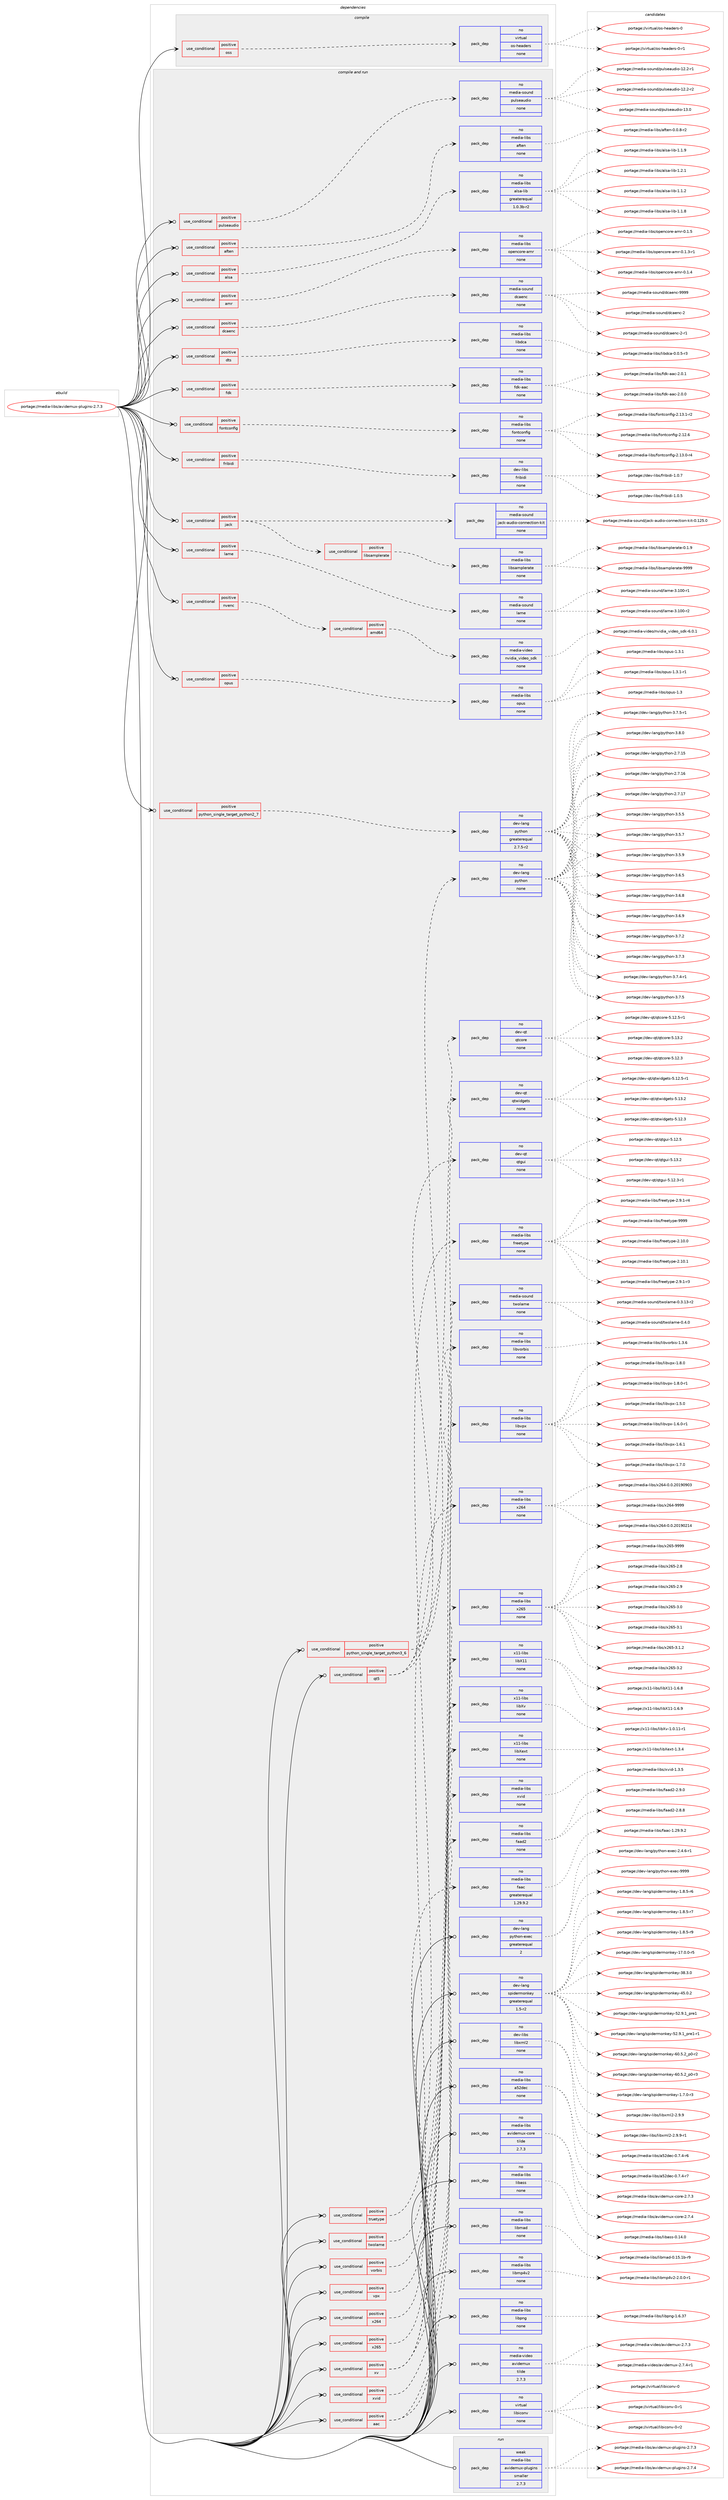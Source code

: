 digraph prolog {

# *************
# Graph options
# *************

newrank=true;
concentrate=true;
compound=true;
graph [rankdir=LR,fontname=Helvetica,fontsize=10,ranksep=1.5];#, ranksep=2.5, nodesep=0.2];
edge  [arrowhead=vee];
node  [fontname=Helvetica,fontsize=10];

# **********
# The ebuild
# **********

subgraph cluster_leftcol {
color=gray;
rank=same;
label=<<i>ebuild</i>>;
id [label="portage://media-libs/avidemux-plugins-2.7.3", color=red, width=4, href="../media-libs/avidemux-plugins-2.7.3.svg"];
}

# ****************
# The dependencies
# ****************

subgraph cluster_midcol {
color=gray;
label=<<i>dependencies</i>>;
subgraph cluster_compile {
fillcolor="#eeeeee";
style=filled;
label=<<i>compile</i>>;
subgraph cond79230 {
dependency317554 [label=<<TABLE BORDER="0" CELLBORDER="1" CELLSPACING="0" CELLPADDING="4"><TR><TD ROWSPAN="3" CELLPADDING="10">use_conditional</TD></TR><TR><TD>positive</TD></TR><TR><TD>oss</TD></TR></TABLE>>, shape=none, color=red];
subgraph pack233207 {
dependency317555 [label=<<TABLE BORDER="0" CELLBORDER="1" CELLSPACING="0" CELLPADDING="4" WIDTH="220"><TR><TD ROWSPAN="6" CELLPADDING="30">pack_dep</TD></TR><TR><TD WIDTH="110">no</TD></TR><TR><TD>virtual</TD></TR><TR><TD>os-headers</TD></TR><TR><TD>none</TD></TR><TR><TD></TD></TR></TABLE>>, shape=none, color=blue];
}
dependency317554:e -> dependency317555:w [weight=20,style="dashed",arrowhead="vee"];
}
id:e -> dependency317554:w [weight=20,style="solid",arrowhead="vee"];
}
subgraph cluster_compileandrun {
fillcolor="#eeeeee";
style=filled;
label=<<i>compile and run</i>>;
subgraph cond79231 {
dependency317556 [label=<<TABLE BORDER="0" CELLBORDER="1" CELLSPACING="0" CELLPADDING="4"><TR><TD ROWSPAN="3" CELLPADDING="10">use_conditional</TD></TR><TR><TD>positive</TD></TR><TR><TD>aac</TD></TR></TABLE>>, shape=none, color=red];
subgraph pack233208 {
dependency317557 [label=<<TABLE BORDER="0" CELLBORDER="1" CELLSPACING="0" CELLPADDING="4" WIDTH="220"><TR><TD ROWSPAN="6" CELLPADDING="30">pack_dep</TD></TR><TR><TD WIDTH="110">no</TD></TR><TR><TD>media-libs</TD></TR><TR><TD>faac</TD></TR><TR><TD>greaterequal</TD></TR><TR><TD>1.29.9.2</TD></TR></TABLE>>, shape=none, color=blue];
}
dependency317556:e -> dependency317557:w [weight=20,style="dashed",arrowhead="vee"];
subgraph pack233209 {
dependency317558 [label=<<TABLE BORDER="0" CELLBORDER="1" CELLSPACING="0" CELLPADDING="4" WIDTH="220"><TR><TD ROWSPAN="6" CELLPADDING="30">pack_dep</TD></TR><TR><TD WIDTH="110">no</TD></TR><TR><TD>media-libs</TD></TR><TR><TD>faad2</TD></TR><TR><TD>none</TD></TR><TR><TD></TD></TR></TABLE>>, shape=none, color=blue];
}
dependency317556:e -> dependency317558:w [weight=20,style="dashed",arrowhead="vee"];
}
id:e -> dependency317556:w [weight=20,style="solid",arrowhead="odotvee"];
subgraph cond79232 {
dependency317559 [label=<<TABLE BORDER="0" CELLBORDER="1" CELLSPACING="0" CELLPADDING="4"><TR><TD ROWSPAN="3" CELLPADDING="10">use_conditional</TD></TR><TR><TD>positive</TD></TR><TR><TD>aften</TD></TR></TABLE>>, shape=none, color=red];
subgraph pack233210 {
dependency317560 [label=<<TABLE BORDER="0" CELLBORDER="1" CELLSPACING="0" CELLPADDING="4" WIDTH="220"><TR><TD ROWSPAN="6" CELLPADDING="30">pack_dep</TD></TR><TR><TD WIDTH="110">no</TD></TR><TR><TD>media-libs</TD></TR><TR><TD>aften</TD></TR><TR><TD>none</TD></TR><TR><TD></TD></TR></TABLE>>, shape=none, color=blue];
}
dependency317559:e -> dependency317560:w [weight=20,style="dashed",arrowhead="vee"];
}
id:e -> dependency317559:w [weight=20,style="solid",arrowhead="odotvee"];
subgraph cond79233 {
dependency317561 [label=<<TABLE BORDER="0" CELLBORDER="1" CELLSPACING="0" CELLPADDING="4"><TR><TD ROWSPAN="3" CELLPADDING="10">use_conditional</TD></TR><TR><TD>positive</TD></TR><TR><TD>alsa</TD></TR></TABLE>>, shape=none, color=red];
subgraph pack233211 {
dependency317562 [label=<<TABLE BORDER="0" CELLBORDER="1" CELLSPACING="0" CELLPADDING="4" WIDTH="220"><TR><TD ROWSPAN="6" CELLPADDING="30">pack_dep</TD></TR><TR><TD WIDTH="110">no</TD></TR><TR><TD>media-libs</TD></TR><TR><TD>alsa-lib</TD></TR><TR><TD>greaterequal</TD></TR><TR><TD>1.0.3b-r2</TD></TR></TABLE>>, shape=none, color=blue];
}
dependency317561:e -> dependency317562:w [weight=20,style="dashed",arrowhead="vee"];
}
id:e -> dependency317561:w [weight=20,style="solid",arrowhead="odotvee"];
subgraph cond79234 {
dependency317563 [label=<<TABLE BORDER="0" CELLBORDER="1" CELLSPACING="0" CELLPADDING="4"><TR><TD ROWSPAN="3" CELLPADDING="10">use_conditional</TD></TR><TR><TD>positive</TD></TR><TR><TD>amr</TD></TR></TABLE>>, shape=none, color=red];
subgraph pack233212 {
dependency317564 [label=<<TABLE BORDER="0" CELLBORDER="1" CELLSPACING="0" CELLPADDING="4" WIDTH="220"><TR><TD ROWSPAN="6" CELLPADDING="30">pack_dep</TD></TR><TR><TD WIDTH="110">no</TD></TR><TR><TD>media-libs</TD></TR><TR><TD>opencore-amr</TD></TR><TR><TD>none</TD></TR><TR><TD></TD></TR></TABLE>>, shape=none, color=blue];
}
dependency317563:e -> dependency317564:w [weight=20,style="dashed",arrowhead="vee"];
}
id:e -> dependency317563:w [weight=20,style="solid",arrowhead="odotvee"];
subgraph cond79235 {
dependency317565 [label=<<TABLE BORDER="0" CELLBORDER="1" CELLSPACING="0" CELLPADDING="4"><TR><TD ROWSPAN="3" CELLPADDING="10">use_conditional</TD></TR><TR><TD>positive</TD></TR><TR><TD>dcaenc</TD></TR></TABLE>>, shape=none, color=red];
subgraph pack233213 {
dependency317566 [label=<<TABLE BORDER="0" CELLBORDER="1" CELLSPACING="0" CELLPADDING="4" WIDTH="220"><TR><TD ROWSPAN="6" CELLPADDING="30">pack_dep</TD></TR><TR><TD WIDTH="110">no</TD></TR><TR><TD>media-sound</TD></TR><TR><TD>dcaenc</TD></TR><TR><TD>none</TD></TR><TR><TD></TD></TR></TABLE>>, shape=none, color=blue];
}
dependency317565:e -> dependency317566:w [weight=20,style="dashed",arrowhead="vee"];
}
id:e -> dependency317565:w [weight=20,style="solid",arrowhead="odotvee"];
subgraph cond79236 {
dependency317567 [label=<<TABLE BORDER="0" CELLBORDER="1" CELLSPACING="0" CELLPADDING="4"><TR><TD ROWSPAN="3" CELLPADDING="10">use_conditional</TD></TR><TR><TD>positive</TD></TR><TR><TD>dts</TD></TR></TABLE>>, shape=none, color=red];
subgraph pack233214 {
dependency317568 [label=<<TABLE BORDER="0" CELLBORDER="1" CELLSPACING="0" CELLPADDING="4" WIDTH="220"><TR><TD ROWSPAN="6" CELLPADDING="30">pack_dep</TD></TR><TR><TD WIDTH="110">no</TD></TR><TR><TD>media-libs</TD></TR><TR><TD>libdca</TD></TR><TR><TD>none</TD></TR><TR><TD></TD></TR></TABLE>>, shape=none, color=blue];
}
dependency317567:e -> dependency317568:w [weight=20,style="dashed",arrowhead="vee"];
}
id:e -> dependency317567:w [weight=20,style="solid",arrowhead="odotvee"];
subgraph cond79237 {
dependency317569 [label=<<TABLE BORDER="0" CELLBORDER="1" CELLSPACING="0" CELLPADDING="4"><TR><TD ROWSPAN="3" CELLPADDING="10">use_conditional</TD></TR><TR><TD>positive</TD></TR><TR><TD>fdk</TD></TR></TABLE>>, shape=none, color=red];
subgraph pack233215 {
dependency317570 [label=<<TABLE BORDER="0" CELLBORDER="1" CELLSPACING="0" CELLPADDING="4" WIDTH="220"><TR><TD ROWSPAN="6" CELLPADDING="30">pack_dep</TD></TR><TR><TD WIDTH="110">no</TD></TR><TR><TD>media-libs</TD></TR><TR><TD>fdk-aac</TD></TR><TR><TD>none</TD></TR><TR><TD></TD></TR></TABLE>>, shape=none, color=blue];
}
dependency317569:e -> dependency317570:w [weight=20,style="dashed",arrowhead="vee"];
}
id:e -> dependency317569:w [weight=20,style="solid",arrowhead="odotvee"];
subgraph cond79238 {
dependency317571 [label=<<TABLE BORDER="0" CELLBORDER="1" CELLSPACING="0" CELLPADDING="4"><TR><TD ROWSPAN="3" CELLPADDING="10">use_conditional</TD></TR><TR><TD>positive</TD></TR><TR><TD>fontconfig</TD></TR></TABLE>>, shape=none, color=red];
subgraph pack233216 {
dependency317572 [label=<<TABLE BORDER="0" CELLBORDER="1" CELLSPACING="0" CELLPADDING="4" WIDTH="220"><TR><TD ROWSPAN="6" CELLPADDING="30">pack_dep</TD></TR><TR><TD WIDTH="110">no</TD></TR><TR><TD>media-libs</TD></TR><TR><TD>fontconfig</TD></TR><TR><TD>none</TD></TR><TR><TD></TD></TR></TABLE>>, shape=none, color=blue];
}
dependency317571:e -> dependency317572:w [weight=20,style="dashed",arrowhead="vee"];
}
id:e -> dependency317571:w [weight=20,style="solid",arrowhead="odotvee"];
subgraph cond79239 {
dependency317573 [label=<<TABLE BORDER="0" CELLBORDER="1" CELLSPACING="0" CELLPADDING="4"><TR><TD ROWSPAN="3" CELLPADDING="10">use_conditional</TD></TR><TR><TD>positive</TD></TR><TR><TD>fribidi</TD></TR></TABLE>>, shape=none, color=red];
subgraph pack233217 {
dependency317574 [label=<<TABLE BORDER="0" CELLBORDER="1" CELLSPACING="0" CELLPADDING="4" WIDTH="220"><TR><TD ROWSPAN="6" CELLPADDING="30">pack_dep</TD></TR><TR><TD WIDTH="110">no</TD></TR><TR><TD>dev-libs</TD></TR><TR><TD>fribidi</TD></TR><TR><TD>none</TD></TR><TR><TD></TD></TR></TABLE>>, shape=none, color=blue];
}
dependency317573:e -> dependency317574:w [weight=20,style="dashed",arrowhead="vee"];
}
id:e -> dependency317573:w [weight=20,style="solid",arrowhead="odotvee"];
subgraph cond79240 {
dependency317575 [label=<<TABLE BORDER="0" CELLBORDER="1" CELLSPACING="0" CELLPADDING="4"><TR><TD ROWSPAN="3" CELLPADDING="10">use_conditional</TD></TR><TR><TD>positive</TD></TR><TR><TD>jack</TD></TR></TABLE>>, shape=none, color=red];
subgraph pack233218 {
dependency317576 [label=<<TABLE BORDER="0" CELLBORDER="1" CELLSPACING="0" CELLPADDING="4" WIDTH="220"><TR><TD ROWSPAN="6" CELLPADDING="30">pack_dep</TD></TR><TR><TD WIDTH="110">no</TD></TR><TR><TD>media-sound</TD></TR><TR><TD>jack-audio-connection-kit</TD></TR><TR><TD>none</TD></TR><TR><TD></TD></TR></TABLE>>, shape=none, color=blue];
}
dependency317575:e -> dependency317576:w [weight=20,style="dashed",arrowhead="vee"];
subgraph cond79241 {
dependency317577 [label=<<TABLE BORDER="0" CELLBORDER="1" CELLSPACING="0" CELLPADDING="4"><TR><TD ROWSPAN="3" CELLPADDING="10">use_conditional</TD></TR><TR><TD>positive</TD></TR><TR><TD>libsamplerate</TD></TR></TABLE>>, shape=none, color=red];
subgraph pack233219 {
dependency317578 [label=<<TABLE BORDER="0" CELLBORDER="1" CELLSPACING="0" CELLPADDING="4" WIDTH="220"><TR><TD ROWSPAN="6" CELLPADDING="30">pack_dep</TD></TR><TR><TD WIDTH="110">no</TD></TR><TR><TD>media-libs</TD></TR><TR><TD>libsamplerate</TD></TR><TR><TD>none</TD></TR><TR><TD></TD></TR></TABLE>>, shape=none, color=blue];
}
dependency317577:e -> dependency317578:w [weight=20,style="dashed",arrowhead="vee"];
}
dependency317575:e -> dependency317577:w [weight=20,style="dashed",arrowhead="vee"];
}
id:e -> dependency317575:w [weight=20,style="solid",arrowhead="odotvee"];
subgraph cond79242 {
dependency317579 [label=<<TABLE BORDER="0" CELLBORDER="1" CELLSPACING="0" CELLPADDING="4"><TR><TD ROWSPAN="3" CELLPADDING="10">use_conditional</TD></TR><TR><TD>positive</TD></TR><TR><TD>lame</TD></TR></TABLE>>, shape=none, color=red];
subgraph pack233220 {
dependency317580 [label=<<TABLE BORDER="0" CELLBORDER="1" CELLSPACING="0" CELLPADDING="4" WIDTH="220"><TR><TD ROWSPAN="6" CELLPADDING="30">pack_dep</TD></TR><TR><TD WIDTH="110">no</TD></TR><TR><TD>media-sound</TD></TR><TR><TD>lame</TD></TR><TR><TD>none</TD></TR><TR><TD></TD></TR></TABLE>>, shape=none, color=blue];
}
dependency317579:e -> dependency317580:w [weight=20,style="dashed",arrowhead="vee"];
}
id:e -> dependency317579:w [weight=20,style="solid",arrowhead="odotvee"];
subgraph cond79243 {
dependency317581 [label=<<TABLE BORDER="0" CELLBORDER="1" CELLSPACING="0" CELLPADDING="4"><TR><TD ROWSPAN="3" CELLPADDING="10">use_conditional</TD></TR><TR><TD>positive</TD></TR><TR><TD>nvenc</TD></TR></TABLE>>, shape=none, color=red];
subgraph cond79244 {
dependency317582 [label=<<TABLE BORDER="0" CELLBORDER="1" CELLSPACING="0" CELLPADDING="4"><TR><TD ROWSPAN="3" CELLPADDING="10">use_conditional</TD></TR><TR><TD>positive</TD></TR><TR><TD>amd64</TD></TR></TABLE>>, shape=none, color=red];
subgraph pack233221 {
dependency317583 [label=<<TABLE BORDER="0" CELLBORDER="1" CELLSPACING="0" CELLPADDING="4" WIDTH="220"><TR><TD ROWSPAN="6" CELLPADDING="30">pack_dep</TD></TR><TR><TD WIDTH="110">no</TD></TR><TR><TD>media-video</TD></TR><TR><TD>nvidia_video_sdk</TD></TR><TR><TD>none</TD></TR><TR><TD></TD></TR></TABLE>>, shape=none, color=blue];
}
dependency317582:e -> dependency317583:w [weight=20,style="dashed",arrowhead="vee"];
}
dependency317581:e -> dependency317582:w [weight=20,style="dashed",arrowhead="vee"];
}
id:e -> dependency317581:w [weight=20,style="solid",arrowhead="odotvee"];
subgraph cond79245 {
dependency317584 [label=<<TABLE BORDER="0" CELLBORDER="1" CELLSPACING="0" CELLPADDING="4"><TR><TD ROWSPAN="3" CELLPADDING="10">use_conditional</TD></TR><TR><TD>positive</TD></TR><TR><TD>opus</TD></TR></TABLE>>, shape=none, color=red];
subgraph pack233222 {
dependency317585 [label=<<TABLE BORDER="0" CELLBORDER="1" CELLSPACING="0" CELLPADDING="4" WIDTH="220"><TR><TD ROWSPAN="6" CELLPADDING="30">pack_dep</TD></TR><TR><TD WIDTH="110">no</TD></TR><TR><TD>media-libs</TD></TR><TR><TD>opus</TD></TR><TR><TD>none</TD></TR><TR><TD></TD></TR></TABLE>>, shape=none, color=blue];
}
dependency317584:e -> dependency317585:w [weight=20,style="dashed",arrowhead="vee"];
}
id:e -> dependency317584:w [weight=20,style="solid",arrowhead="odotvee"];
subgraph cond79246 {
dependency317586 [label=<<TABLE BORDER="0" CELLBORDER="1" CELLSPACING="0" CELLPADDING="4"><TR><TD ROWSPAN="3" CELLPADDING="10">use_conditional</TD></TR><TR><TD>positive</TD></TR><TR><TD>pulseaudio</TD></TR></TABLE>>, shape=none, color=red];
subgraph pack233223 {
dependency317587 [label=<<TABLE BORDER="0" CELLBORDER="1" CELLSPACING="0" CELLPADDING="4" WIDTH="220"><TR><TD ROWSPAN="6" CELLPADDING="30">pack_dep</TD></TR><TR><TD WIDTH="110">no</TD></TR><TR><TD>media-sound</TD></TR><TR><TD>pulseaudio</TD></TR><TR><TD>none</TD></TR><TR><TD></TD></TR></TABLE>>, shape=none, color=blue];
}
dependency317586:e -> dependency317587:w [weight=20,style="dashed",arrowhead="vee"];
}
id:e -> dependency317586:w [weight=20,style="solid",arrowhead="odotvee"];
subgraph cond79247 {
dependency317588 [label=<<TABLE BORDER="0" CELLBORDER="1" CELLSPACING="0" CELLPADDING="4"><TR><TD ROWSPAN="3" CELLPADDING="10">use_conditional</TD></TR><TR><TD>positive</TD></TR><TR><TD>python_single_target_python2_7</TD></TR></TABLE>>, shape=none, color=red];
subgraph pack233224 {
dependency317589 [label=<<TABLE BORDER="0" CELLBORDER="1" CELLSPACING="0" CELLPADDING="4" WIDTH="220"><TR><TD ROWSPAN="6" CELLPADDING="30">pack_dep</TD></TR><TR><TD WIDTH="110">no</TD></TR><TR><TD>dev-lang</TD></TR><TR><TD>python</TD></TR><TR><TD>greaterequal</TD></TR><TR><TD>2.7.5-r2</TD></TR></TABLE>>, shape=none, color=blue];
}
dependency317588:e -> dependency317589:w [weight=20,style="dashed",arrowhead="vee"];
}
id:e -> dependency317588:w [weight=20,style="solid",arrowhead="odotvee"];
subgraph cond79248 {
dependency317590 [label=<<TABLE BORDER="0" CELLBORDER="1" CELLSPACING="0" CELLPADDING="4"><TR><TD ROWSPAN="3" CELLPADDING="10">use_conditional</TD></TR><TR><TD>positive</TD></TR><TR><TD>python_single_target_python3_6</TD></TR></TABLE>>, shape=none, color=red];
subgraph pack233225 {
dependency317591 [label=<<TABLE BORDER="0" CELLBORDER="1" CELLSPACING="0" CELLPADDING="4" WIDTH="220"><TR><TD ROWSPAN="6" CELLPADDING="30">pack_dep</TD></TR><TR><TD WIDTH="110">no</TD></TR><TR><TD>dev-lang</TD></TR><TR><TD>python</TD></TR><TR><TD>none</TD></TR><TR><TD></TD></TR></TABLE>>, shape=none, color=blue];
}
dependency317590:e -> dependency317591:w [weight=20,style="dashed",arrowhead="vee"];
}
id:e -> dependency317590:w [weight=20,style="solid",arrowhead="odotvee"];
subgraph cond79249 {
dependency317592 [label=<<TABLE BORDER="0" CELLBORDER="1" CELLSPACING="0" CELLPADDING="4"><TR><TD ROWSPAN="3" CELLPADDING="10">use_conditional</TD></TR><TR><TD>positive</TD></TR><TR><TD>qt5</TD></TR></TABLE>>, shape=none, color=red];
subgraph pack233226 {
dependency317593 [label=<<TABLE BORDER="0" CELLBORDER="1" CELLSPACING="0" CELLPADDING="4" WIDTH="220"><TR><TD ROWSPAN="6" CELLPADDING="30">pack_dep</TD></TR><TR><TD WIDTH="110">no</TD></TR><TR><TD>dev-qt</TD></TR><TR><TD>qtcore</TD></TR><TR><TD>none</TD></TR><TR><TD></TD></TR></TABLE>>, shape=none, color=blue];
}
dependency317592:e -> dependency317593:w [weight=20,style="dashed",arrowhead="vee"];
subgraph pack233227 {
dependency317594 [label=<<TABLE BORDER="0" CELLBORDER="1" CELLSPACING="0" CELLPADDING="4" WIDTH="220"><TR><TD ROWSPAN="6" CELLPADDING="30">pack_dep</TD></TR><TR><TD WIDTH="110">no</TD></TR><TR><TD>dev-qt</TD></TR><TR><TD>qtgui</TD></TR><TR><TD>none</TD></TR><TR><TD></TD></TR></TABLE>>, shape=none, color=blue];
}
dependency317592:e -> dependency317594:w [weight=20,style="dashed",arrowhead="vee"];
subgraph pack233228 {
dependency317595 [label=<<TABLE BORDER="0" CELLBORDER="1" CELLSPACING="0" CELLPADDING="4" WIDTH="220"><TR><TD ROWSPAN="6" CELLPADDING="30">pack_dep</TD></TR><TR><TD WIDTH="110">no</TD></TR><TR><TD>dev-qt</TD></TR><TR><TD>qtwidgets</TD></TR><TR><TD>none</TD></TR><TR><TD></TD></TR></TABLE>>, shape=none, color=blue];
}
dependency317592:e -> dependency317595:w [weight=20,style="dashed",arrowhead="vee"];
}
id:e -> dependency317592:w [weight=20,style="solid",arrowhead="odotvee"];
subgraph cond79250 {
dependency317596 [label=<<TABLE BORDER="0" CELLBORDER="1" CELLSPACING="0" CELLPADDING="4"><TR><TD ROWSPAN="3" CELLPADDING="10">use_conditional</TD></TR><TR><TD>positive</TD></TR><TR><TD>truetype</TD></TR></TABLE>>, shape=none, color=red];
subgraph pack233229 {
dependency317597 [label=<<TABLE BORDER="0" CELLBORDER="1" CELLSPACING="0" CELLPADDING="4" WIDTH="220"><TR><TD ROWSPAN="6" CELLPADDING="30">pack_dep</TD></TR><TR><TD WIDTH="110">no</TD></TR><TR><TD>media-libs</TD></TR><TR><TD>freetype</TD></TR><TR><TD>none</TD></TR><TR><TD></TD></TR></TABLE>>, shape=none, color=blue];
}
dependency317596:e -> dependency317597:w [weight=20,style="dashed",arrowhead="vee"];
}
id:e -> dependency317596:w [weight=20,style="solid",arrowhead="odotvee"];
subgraph cond79251 {
dependency317598 [label=<<TABLE BORDER="0" CELLBORDER="1" CELLSPACING="0" CELLPADDING="4"><TR><TD ROWSPAN="3" CELLPADDING="10">use_conditional</TD></TR><TR><TD>positive</TD></TR><TR><TD>twolame</TD></TR></TABLE>>, shape=none, color=red];
subgraph pack233230 {
dependency317599 [label=<<TABLE BORDER="0" CELLBORDER="1" CELLSPACING="0" CELLPADDING="4" WIDTH="220"><TR><TD ROWSPAN="6" CELLPADDING="30">pack_dep</TD></TR><TR><TD WIDTH="110">no</TD></TR><TR><TD>media-sound</TD></TR><TR><TD>twolame</TD></TR><TR><TD>none</TD></TR><TR><TD></TD></TR></TABLE>>, shape=none, color=blue];
}
dependency317598:e -> dependency317599:w [weight=20,style="dashed",arrowhead="vee"];
}
id:e -> dependency317598:w [weight=20,style="solid",arrowhead="odotvee"];
subgraph cond79252 {
dependency317600 [label=<<TABLE BORDER="0" CELLBORDER="1" CELLSPACING="0" CELLPADDING="4"><TR><TD ROWSPAN="3" CELLPADDING="10">use_conditional</TD></TR><TR><TD>positive</TD></TR><TR><TD>vorbis</TD></TR></TABLE>>, shape=none, color=red];
subgraph pack233231 {
dependency317601 [label=<<TABLE BORDER="0" CELLBORDER="1" CELLSPACING="0" CELLPADDING="4" WIDTH="220"><TR><TD ROWSPAN="6" CELLPADDING="30">pack_dep</TD></TR><TR><TD WIDTH="110">no</TD></TR><TR><TD>media-libs</TD></TR><TR><TD>libvorbis</TD></TR><TR><TD>none</TD></TR><TR><TD></TD></TR></TABLE>>, shape=none, color=blue];
}
dependency317600:e -> dependency317601:w [weight=20,style="dashed",arrowhead="vee"];
}
id:e -> dependency317600:w [weight=20,style="solid",arrowhead="odotvee"];
subgraph cond79253 {
dependency317602 [label=<<TABLE BORDER="0" CELLBORDER="1" CELLSPACING="0" CELLPADDING="4"><TR><TD ROWSPAN="3" CELLPADDING="10">use_conditional</TD></TR><TR><TD>positive</TD></TR><TR><TD>vpx</TD></TR></TABLE>>, shape=none, color=red];
subgraph pack233232 {
dependency317603 [label=<<TABLE BORDER="0" CELLBORDER="1" CELLSPACING="0" CELLPADDING="4" WIDTH="220"><TR><TD ROWSPAN="6" CELLPADDING="30">pack_dep</TD></TR><TR><TD WIDTH="110">no</TD></TR><TR><TD>media-libs</TD></TR><TR><TD>libvpx</TD></TR><TR><TD>none</TD></TR><TR><TD></TD></TR></TABLE>>, shape=none, color=blue];
}
dependency317602:e -> dependency317603:w [weight=20,style="dashed",arrowhead="vee"];
}
id:e -> dependency317602:w [weight=20,style="solid",arrowhead="odotvee"];
subgraph cond79254 {
dependency317604 [label=<<TABLE BORDER="0" CELLBORDER="1" CELLSPACING="0" CELLPADDING="4"><TR><TD ROWSPAN="3" CELLPADDING="10">use_conditional</TD></TR><TR><TD>positive</TD></TR><TR><TD>x264</TD></TR></TABLE>>, shape=none, color=red];
subgraph pack233233 {
dependency317605 [label=<<TABLE BORDER="0" CELLBORDER="1" CELLSPACING="0" CELLPADDING="4" WIDTH="220"><TR><TD ROWSPAN="6" CELLPADDING="30">pack_dep</TD></TR><TR><TD WIDTH="110">no</TD></TR><TR><TD>media-libs</TD></TR><TR><TD>x264</TD></TR><TR><TD>none</TD></TR><TR><TD></TD></TR></TABLE>>, shape=none, color=blue];
}
dependency317604:e -> dependency317605:w [weight=20,style="dashed",arrowhead="vee"];
}
id:e -> dependency317604:w [weight=20,style="solid",arrowhead="odotvee"];
subgraph cond79255 {
dependency317606 [label=<<TABLE BORDER="0" CELLBORDER="1" CELLSPACING="0" CELLPADDING="4"><TR><TD ROWSPAN="3" CELLPADDING="10">use_conditional</TD></TR><TR><TD>positive</TD></TR><TR><TD>x265</TD></TR></TABLE>>, shape=none, color=red];
subgraph pack233234 {
dependency317607 [label=<<TABLE BORDER="0" CELLBORDER="1" CELLSPACING="0" CELLPADDING="4" WIDTH="220"><TR><TD ROWSPAN="6" CELLPADDING="30">pack_dep</TD></TR><TR><TD WIDTH="110">no</TD></TR><TR><TD>media-libs</TD></TR><TR><TD>x265</TD></TR><TR><TD>none</TD></TR><TR><TD></TD></TR></TABLE>>, shape=none, color=blue];
}
dependency317606:e -> dependency317607:w [weight=20,style="dashed",arrowhead="vee"];
}
id:e -> dependency317606:w [weight=20,style="solid",arrowhead="odotvee"];
subgraph cond79256 {
dependency317608 [label=<<TABLE BORDER="0" CELLBORDER="1" CELLSPACING="0" CELLPADDING="4"><TR><TD ROWSPAN="3" CELLPADDING="10">use_conditional</TD></TR><TR><TD>positive</TD></TR><TR><TD>xv</TD></TR></TABLE>>, shape=none, color=red];
subgraph pack233235 {
dependency317609 [label=<<TABLE BORDER="0" CELLBORDER="1" CELLSPACING="0" CELLPADDING="4" WIDTH="220"><TR><TD ROWSPAN="6" CELLPADDING="30">pack_dep</TD></TR><TR><TD WIDTH="110">no</TD></TR><TR><TD>x11-libs</TD></TR><TR><TD>libX11</TD></TR><TR><TD>none</TD></TR><TR><TD></TD></TR></TABLE>>, shape=none, color=blue];
}
dependency317608:e -> dependency317609:w [weight=20,style="dashed",arrowhead="vee"];
subgraph pack233236 {
dependency317610 [label=<<TABLE BORDER="0" CELLBORDER="1" CELLSPACING="0" CELLPADDING="4" WIDTH="220"><TR><TD ROWSPAN="6" CELLPADDING="30">pack_dep</TD></TR><TR><TD WIDTH="110">no</TD></TR><TR><TD>x11-libs</TD></TR><TR><TD>libXext</TD></TR><TR><TD>none</TD></TR><TR><TD></TD></TR></TABLE>>, shape=none, color=blue];
}
dependency317608:e -> dependency317610:w [weight=20,style="dashed",arrowhead="vee"];
subgraph pack233237 {
dependency317611 [label=<<TABLE BORDER="0" CELLBORDER="1" CELLSPACING="0" CELLPADDING="4" WIDTH="220"><TR><TD ROWSPAN="6" CELLPADDING="30">pack_dep</TD></TR><TR><TD WIDTH="110">no</TD></TR><TR><TD>x11-libs</TD></TR><TR><TD>libXv</TD></TR><TR><TD>none</TD></TR><TR><TD></TD></TR></TABLE>>, shape=none, color=blue];
}
dependency317608:e -> dependency317611:w [weight=20,style="dashed",arrowhead="vee"];
}
id:e -> dependency317608:w [weight=20,style="solid",arrowhead="odotvee"];
subgraph cond79257 {
dependency317612 [label=<<TABLE BORDER="0" CELLBORDER="1" CELLSPACING="0" CELLPADDING="4"><TR><TD ROWSPAN="3" CELLPADDING="10">use_conditional</TD></TR><TR><TD>positive</TD></TR><TR><TD>xvid</TD></TR></TABLE>>, shape=none, color=red];
subgraph pack233238 {
dependency317613 [label=<<TABLE BORDER="0" CELLBORDER="1" CELLSPACING="0" CELLPADDING="4" WIDTH="220"><TR><TD ROWSPAN="6" CELLPADDING="30">pack_dep</TD></TR><TR><TD WIDTH="110">no</TD></TR><TR><TD>media-libs</TD></TR><TR><TD>xvid</TD></TR><TR><TD>none</TD></TR><TR><TD></TD></TR></TABLE>>, shape=none, color=blue];
}
dependency317612:e -> dependency317613:w [weight=20,style="dashed",arrowhead="vee"];
}
id:e -> dependency317612:w [weight=20,style="solid",arrowhead="odotvee"];
subgraph pack233239 {
dependency317614 [label=<<TABLE BORDER="0" CELLBORDER="1" CELLSPACING="0" CELLPADDING="4" WIDTH="220"><TR><TD ROWSPAN="6" CELLPADDING="30">pack_dep</TD></TR><TR><TD WIDTH="110">no</TD></TR><TR><TD>dev-lang</TD></TR><TR><TD>python-exec</TD></TR><TR><TD>greaterequal</TD></TR><TR><TD>2</TD></TR></TABLE>>, shape=none, color=blue];
}
id:e -> dependency317614:w [weight=20,style="solid",arrowhead="odotvee"];
subgraph pack233240 {
dependency317615 [label=<<TABLE BORDER="0" CELLBORDER="1" CELLSPACING="0" CELLPADDING="4" WIDTH="220"><TR><TD ROWSPAN="6" CELLPADDING="30">pack_dep</TD></TR><TR><TD WIDTH="110">no</TD></TR><TR><TD>dev-lang</TD></TR><TR><TD>spidermonkey</TD></TR><TR><TD>greaterequal</TD></TR><TR><TD>1.5-r2</TD></TR></TABLE>>, shape=none, color=blue];
}
id:e -> dependency317615:w [weight=20,style="solid",arrowhead="odotvee"];
subgraph pack233241 {
dependency317616 [label=<<TABLE BORDER="0" CELLBORDER="1" CELLSPACING="0" CELLPADDING="4" WIDTH="220"><TR><TD ROWSPAN="6" CELLPADDING="30">pack_dep</TD></TR><TR><TD WIDTH="110">no</TD></TR><TR><TD>dev-libs</TD></TR><TR><TD>libxml2</TD></TR><TR><TD>none</TD></TR><TR><TD></TD></TR></TABLE>>, shape=none, color=blue];
}
id:e -> dependency317616:w [weight=20,style="solid",arrowhead="odotvee"];
subgraph pack233242 {
dependency317617 [label=<<TABLE BORDER="0" CELLBORDER="1" CELLSPACING="0" CELLPADDING="4" WIDTH="220"><TR><TD ROWSPAN="6" CELLPADDING="30">pack_dep</TD></TR><TR><TD WIDTH="110">no</TD></TR><TR><TD>media-libs</TD></TR><TR><TD>a52dec</TD></TR><TR><TD>none</TD></TR><TR><TD></TD></TR></TABLE>>, shape=none, color=blue];
}
id:e -> dependency317617:w [weight=20,style="solid",arrowhead="odotvee"];
subgraph pack233243 {
dependency317618 [label=<<TABLE BORDER="0" CELLBORDER="1" CELLSPACING="0" CELLPADDING="4" WIDTH="220"><TR><TD ROWSPAN="6" CELLPADDING="30">pack_dep</TD></TR><TR><TD WIDTH="110">no</TD></TR><TR><TD>media-libs</TD></TR><TR><TD>avidemux-core</TD></TR><TR><TD>tilde</TD></TR><TR><TD>2.7.3</TD></TR></TABLE>>, shape=none, color=blue];
}
id:e -> dependency317618:w [weight=20,style="solid",arrowhead="odotvee"];
subgraph pack233244 {
dependency317619 [label=<<TABLE BORDER="0" CELLBORDER="1" CELLSPACING="0" CELLPADDING="4" WIDTH="220"><TR><TD ROWSPAN="6" CELLPADDING="30">pack_dep</TD></TR><TR><TD WIDTH="110">no</TD></TR><TR><TD>media-libs</TD></TR><TR><TD>libass</TD></TR><TR><TD>none</TD></TR><TR><TD></TD></TR></TABLE>>, shape=none, color=blue];
}
id:e -> dependency317619:w [weight=20,style="solid",arrowhead="odotvee"];
subgraph pack233245 {
dependency317620 [label=<<TABLE BORDER="0" CELLBORDER="1" CELLSPACING="0" CELLPADDING="4" WIDTH="220"><TR><TD ROWSPAN="6" CELLPADDING="30">pack_dep</TD></TR><TR><TD WIDTH="110">no</TD></TR><TR><TD>media-libs</TD></TR><TR><TD>libmad</TD></TR><TR><TD>none</TD></TR><TR><TD></TD></TR></TABLE>>, shape=none, color=blue];
}
id:e -> dependency317620:w [weight=20,style="solid",arrowhead="odotvee"];
subgraph pack233246 {
dependency317621 [label=<<TABLE BORDER="0" CELLBORDER="1" CELLSPACING="0" CELLPADDING="4" WIDTH="220"><TR><TD ROWSPAN="6" CELLPADDING="30">pack_dep</TD></TR><TR><TD WIDTH="110">no</TD></TR><TR><TD>media-libs</TD></TR><TR><TD>libmp4v2</TD></TR><TR><TD>none</TD></TR><TR><TD></TD></TR></TABLE>>, shape=none, color=blue];
}
id:e -> dependency317621:w [weight=20,style="solid",arrowhead="odotvee"];
subgraph pack233247 {
dependency317622 [label=<<TABLE BORDER="0" CELLBORDER="1" CELLSPACING="0" CELLPADDING="4" WIDTH="220"><TR><TD ROWSPAN="6" CELLPADDING="30">pack_dep</TD></TR><TR><TD WIDTH="110">no</TD></TR><TR><TD>media-libs</TD></TR><TR><TD>libpng</TD></TR><TR><TD>none</TD></TR><TR><TD></TD></TR></TABLE>>, shape=none, color=blue];
}
id:e -> dependency317622:w [weight=20,style="solid",arrowhead="odotvee"];
subgraph pack233248 {
dependency317623 [label=<<TABLE BORDER="0" CELLBORDER="1" CELLSPACING="0" CELLPADDING="4" WIDTH="220"><TR><TD ROWSPAN="6" CELLPADDING="30">pack_dep</TD></TR><TR><TD WIDTH="110">no</TD></TR><TR><TD>media-video</TD></TR><TR><TD>avidemux</TD></TR><TR><TD>tilde</TD></TR><TR><TD>2.7.3</TD></TR></TABLE>>, shape=none, color=blue];
}
id:e -> dependency317623:w [weight=20,style="solid",arrowhead="odotvee"];
subgraph pack233249 {
dependency317624 [label=<<TABLE BORDER="0" CELLBORDER="1" CELLSPACING="0" CELLPADDING="4" WIDTH="220"><TR><TD ROWSPAN="6" CELLPADDING="30">pack_dep</TD></TR><TR><TD WIDTH="110">no</TD></TR><TR><TD>virtual</TD></TR><TR><TD>libiconv</TD></TR><TR><TD>none</TD></TR><TR><TD></TD></TR></TABLE>>, shape=none, color=blue];
}
id:e -> dependency317624:w [weight=20,style="solid",arrowhead="odotvee"];
}
subgraph cluster_run {
fillcolor="#eeeeee";
style=filled;
label=<<i>run</i>>;
subgraph pack233250 {
dependency317625 [label=<<TABLE BORDER="0" CELLBORDER="1" CELLSPACING="0" CELLPADDING="4" WIDTH="220"><TR><TD ROWSPAN="6" CELLPADDING="30">pack_dep</TD></TR><TR><TD WIDTH="110">weak</TD></TR><TR><TD>media-libs</TD></TR><TR><TD>avidemux-plugins</TD></TR><TR><TD>smaller</TD></TR><TR><TD>2.7.3</TD></TR></TABLE>>, shape=none, color=blue];
}
id:e -> dependency317625:w [weight=20,style="solid",arrowhead="odot"];
}
}

# **************
# The candidates
# **************

subgraph cluster_choices {
rank=same;
color=gray;
label=<<i>candidates</i>>;

subgraph choice233207 {
color=black;
nodesep=1;
choiceportage118105114116117971084711111545104101971001011141154548 [label="portage://virtual/os-headers-0", color=red, width=4,href="../virtual/os-headers-0.svg"];
choiceportage1181051141161179710847111115451041019710010111411545484511449 [label="portage://virtual/os-headers-0-r1", color=red, width=4,href="../virtual/os-headers-0-r1.svg"];
dependency317555:e -> choiceportage118105114116117971084711111545104101971001011141154548:w [style=dotted,weight="100"];
dependency317555:e -> choiceportage1181051141161179710847111115451041019710010111411545484511449:w [style=dotted,weight="100"];
}
subgraph choice233208 {
color=black;
nodesep=1;
choiceportage10910110010597451081059811547102979799454946505746574650 [label="portage://media-libs/faac-1.29.9.2", color=red, width=4,href="../media-libs/faac-1.29.9.2.svg"];
dependency317557:e -> choiceportage10910110010597451081059811547102979799454946505746574650:w [style=dotted,weight="100"];
}
subgraph choice233209 {
color=black;
nodesep=1;
choiceportage10910110010597451081059811547102979710050455046564656 [label="portage://media-libs/faad2-2.8.8", color=red, width=4,href="../media-libs/faad2-2.8.8.svg"];
choiceportage10910110010597451081059811547102979710050455046574648 [label="portage://media-libs/faad2-2.9.0", color=red, width=4,href="../media-libs/faad2-2.9.0.svg"];
dependency317558:e -> choiceportage10910110010597451081059811547102979710050455046564656:w [style=dotted,weight="100"];
dependency317558:e -> choiceportage10910110010597451081059811547102979710050455046574648:w [style=dotted,weight="100"];
}
subgraph choice233210 {
color=black;
nodesep=1;
choiceportage10910110010597451081059811547971021161011104548464846564511450 [label="portage://media-libs/aften-0.0.8-r2", color=red, width=4,href="../media-libs/aften-0.0.8-r2.svg"];
dependency317560:e -> choiceportage10910110010597451081059811547971021161011104548464846564511450:w [style=dotted,weight="100"];
}
subgraph choice233211 {
color=black;
nodesep=1;
choiceportage1091011001059745108105981154797108115974510810598454946494650 [label="portage://media-libs/alsa-lib-1.1.2", color=red, width=4,href="../media-libs/alsa-lib-1.1.2.svg"];
choiceportage1091011001059745108105981154797108115974510810598454946494656 [label="portage://media-libs/alsa-lib-1.1.8", color=red, width=4,href="../media-libs/alsa-lib-1.1.8.svg"];
choiceportage1091011001059745108105981154797108115974510810598454946494657 [label="portage://media-libs/alsa-lib-1.1.9", color=red, width=4,href="../media-libs/alsa-lib-1.1.9.svg"];
choiceportage1091011001059745108105981154797108115974510810598454946504649 [label="portage://media-libs/alsa-lib-1.2.1", color=red, width=4,href="../media-libs/alsa-lib-1.2.1.svg"];
dependency317562:e -> choiceportage1091011001059745108105981154797108115974510810598454946494650:w [style=dotted,weight="100"];
dependency317562:e -> choiceportage1091011001059745108105981154797108115974510810598454946494656:w [style=dotted,weight="100"];
dependency317562:e -> choiceportage1091011001059745108105981154797108115974510810598454946494657:w [style=dotted,weight="100"];
dependency317562:e -> choiceportage1091011001059745108105981154797108115974510810598454946504649:w [style=dotted,weight="100"];
}
subgraph choice233212 {
color=black;
nodesep=1;
choiceportage109101100105974510810598115471111121011109911111410145971091144548464946514511449 [label="portage://media-libs/opencore-amr-0.1.3-r1", color=red, width=4,href="../media-libs/opencore-amr-0.1.3-r1.svg"];
choiceportage10910110010597451081059811547111112101110991111141014597109114454846494652 [label="portage://media-libs/opencore-amr-0.1.4", color=red, width=4,href="../media-libs/opencore-amr-0.1.4.svg"];
choiceportage10910110010597451081059811547111112101110991111141014597109114454846494653 [label="portage://media-libs/opencore-amr-0.1.5", color=red, width=4,href="../media-libs/opencore-amr-0.1.5.svg"];
dependency317564:e -> choiceportage109101100105974510810598115471111121011109911111410145971091144548464946514511449:w [style=dotted,weight="100"];
dependency317564:e -> choiceportage10910110010597451081059811547111112101110991111141014597109114454846494652:w [style=dotted,weight="100"];
dependency317564:e -> choiceportage10910110010597451081059811547111112101110991111141014597109114454846494653:w [style=dotted,weight="100"];
}
subgraph choice233213 {
color=black;
nodesep=1;
choiceportage1091011001059745115111117110100471009997101110994550 [label="portage://media-sound/dcaenc-2", color=red, width=4,href="../media-sound/dcaenc-2.svg"];
choiceportage10910110010597451151111171101004710099971011109945504511449 [label="portage://media-sound/dcaenc-2-r1", color=red, width=4,href="../media-sound/dcaenc-2-r1.svg"];
choiceportage1091011001059745115111117110100471009997101110994557575757 [label="portage://media-sound/dcaenc-9999", color=red, width=4,href="../media-sound/dcaenc-9999.svg"];
dependency317566:e -> choiceportage1091011001059745115111117110100471009997101110994550:w [style=dotted,weight="100"];
dependency317566:e -> choiceportage10910110010597451151111171101004710099971011109945504511449:w [style=dotted,weight="100"];
dependency317566:e -> choiceportage1091011001059745115111117110100471009997101110994557575757:w [style=dotted,weight="100"];
}
subgraph choice233214 {
color=black;
nodesep=1;
choiceportage109101100105974510810598115471081059810099974548464846534511451 [label="portage://media-libs/libdca-0.0.5-r3", color=red, width=4,href="../media-libs/libdca-0.0.5-r3.svg"];
dependency317568:e -> choiceportage109101100105974510810598115471081059810099974548464846534511451:w [style=dotted,weight="100"];
}
subgraph choice233215 {
color=black;
nodesep=1;
choiceportage1091011001059745108105981154710210010745979799455046484648 [label="portage://media-libs/fdk-aac-2.0.0", color=red, width=4,href="../media-libs/fdk-aac-2.0.0.svg"];
choiceportage1091011001059745108105981154710210010745979799455046484649 [label="portage://media-libs/fdk-aac-2.0.1", color=red, width=4,href="../media-libs/fdk-aac-2.0.1.svg"];
dependency317570:e -> choiceportage1091011001059745108105981154710210010745979799455046484648:w [style=dotted,weight="100"];
dependency317570:e -> choiceportage1091011001059745108105981154710210010745979799455046484649:w [style=dotted,weight="100"];
}
subgraph choice233216 {
color=black;
nodesep=1;
choiceportage109101100105974510810598115471021111101169911111010210510345504649504654 [label="portage://media-libs/fontconfig-2.12.6", color=red, width=4,href="../media-libs/fontconfig-2.12.6.svg"];
choiceportage1091011001059745108105981154710211111011699111110102105103455046495146484511452 [label="portage://media-libs/fontconfig-2.13.0-r4", color=red, width=4,href="../media-libs/fontconfig-2.13.0-r4.svg"];
choiceportage1091011001059745108105981154710211111011699111110102105103455046495146494511450 [label="portage://media-libs/fontconfig-2.13.1-r2", color=red, width=4,href="../media-libs/fontconfig-2.13.1-r2.svg"];
dependency317572:e -> choiceportage109101100105974510810598115471021111101169911111010210510345504649504654:w [style=dotted,weight="100"];
dependency317572:e -> choiceportage1091011001059745108105981154710211111011699111110102105103455046495146484511452:w [style=dotted,weight="100"];
dependency317572:e -> choiceportage1091011001059745108105981154710211111011699111110102105103455046495146494511450:w [style=dotted,weight="100"];
}
subgraph choice233217 {
color=black;
nodesep=1;
choiceportage10010111845108105981154710211410598105100105454946484653 [label="portage://dev-libs/fribidi-1.0.5", color=red, width=4,href="../dev-libs/fribidi-1.0.5.svg"];
choiceportage10010111845108105981154710211410598105100105454946484655 [label="portage://dev-libs/fribidi-1.0.7", color=red, width=4,href="../dev-libs/fribidi-1.0.7.svg"];
dependency317574:e -> choiceportage10010111845108105981154710211410598105100105454946484653:w [style=dotted,weight="100"];
dependency317574:e -> choiceportage10010111845108105981154710211410598105100105454946484655:w [style=dotted,weight="100"];
}
subgraph choice233218 {
color=black;
nodesep=1;
choiceportage10910110010597451151111171101004710697991074597117100105111459911111011010199116105111110451071051164548464950534648 [label="portage://media-sound/jack-audio-connection-kit-0.125.0", color=red, width=4,href="../media-sound/jack-audio-connection-kit-0.125.0.svg"];
dependency317576:e -> choiceportage10910110010597451151111171101004710697991074597117100105111459911111011010199116105111110451071051164548464950534648:w [style=dotted,weight="100"];
}
subgraph choice233219 {
color=black;
nodesep=1;
choiceportage10910110010597451081059811547108105981159710911210810111497116101454846494657 [label="portage://media-libs/libsamplerate-0.1.9", color=red, width=4,href="../media-libs/libsamplerate-0.1.9.svg"];
choiceportage109101100105974510810598115471081059811597109112108101114971161014557575757 [label="portage://media-libs/libsamplerate-9999", color=red, width=4,href="../media-libs/libsamplerate-9999.svg"];
dependency317578:e -> choiceportage10910110010597451081059811547108105981159710911210810111497116101454846494657:w [style=dotted,weight="100"];
dependency317578:e -> choiceportage109101100105974510810598115471081059811597109112108101114971161014557575757:w [style=dotted,weight="100"];
}
subgraph choice233220 {
color=black;
nodesep=1;
choiceportage109101100105974511511111711010047108971091014551464948484511449 [label="portage://media-sound/lame-3.100-r1", color=red, width=4,href="../media-sound/lame-3.100-r1.svg"];
choiceportage109101100105974511511111711010047108971091014551464948484511450 [label="portage://media-sound/lame-3.100-r2", color=red, width=4,href="../media-sound/lame-3.100-r2.svg"];
dependency317580:e -> choiceportage109101100105974511511111711010047108971091014551464948484511449:w [style=dotted,weight="100"];
dependency317580:e -> choiceportage109101100105974511511111711010047108971091014551464948484511450:w [style=dotted,weight="100"];
}
subgraph choice233221 {
color=black;
nodesep=1;
choiceportage109101100105974511810510010111147110118105100105979511810510010111195115100107455446484649 [label="portage://media-video/nvidia_video_sdk-6.0.1", color=red, width=4,href="../media-video/nvidia_video_sdk-6.0.1.svg"];
dependency317583:e -> choiceportage109101100105974511810510010111147110118105100105979511810510010111195115100107455446484649:w [style=dotted,weight="100"];
}
subgraph choice233222 {
color=black;
nodesep=1;
choiceportage1091011001059745108105981154711111211711545494651 [label="portage://media-libs/opus-1.3", color=red, width=4,href="../media-libs/opus-1.3.svg"];
choiceportage10910110010597451081059811547111112117115454946514649 [label="portage://media-libs/opus-1.3.1", color=red, width=4,href="../media-libs/opus-1.3.1.svg"];
choiceportage109101100105974510810598115471111121171154549465146494511449 [label="portage://media-libs/opus-1.3.1-r1", color=red, width=4,href="../media-libs/opus-1.3.1-r1.svg"];
dependency317585:e -> choiceportage1091011001059745108105981154711111211711545494651:w [style=dotted,weight="100"];
dependency317585:e -> choiceportage10910110010597451081059811547111112117115454946514649:w [style=dotted,weight="100"];
dependency317585:e -> choiceportage109101100105974510810598115471111121171154549465146494511449:w [style=dotted,weight="100"];
}
subgraph choice233223 {
color=black;
nodesep=1;
choiceportage1091011001059745115111117110100471121171081151019711710010511145495046504511449 [label="portage://media-sound/pulseaudio-12.2-r1", color=red, width=4,href="../media-sound/pulseaudio-12.2-r1.svg"];
choiceportage1091011001059745115111117110100471121171081151019711710010511145495046504511450 [label="portage://media-sound/pulseaudio-12.2-r2", color=red, width=4,href="../media-sound/pulseaudio-12.2-r2.svg"];
choiceportage109101100105974511511111711010047112117108115101971171001051114549514648 [label="portage://media-sound/pulseaudio-13.0", color=red, width=4,href="../media-sound/pulseaudio-13.0.svg"];
dependency317587:e -> choiceportage1091011001059745115111117110100471121171081151019711710010511145495046504511449:w [style=dotted,weight="100"];
dependency317587:e -> choiceportage1091011001059745115111117110100471121171081151019711710010511145495046504511450:w [style=dotted,weight="100"];
dependency317587:e -> choiceportage109101100105974511511111711010047112117108115101971171001051114549514648:w [style=dotted,weight="100"];
}
subgraph choice233224 {
color=black;
nodesep=1;
choiceportage10010111845108971101034711212111610411111045504655464953 [label="portage://dev-lang/python-2.7.15", color=red, width=4,href="../dev-lang/python-2.7.15.svg"];
choiceportage10010111845108971101034711212111610411111045504655464954 [label="portage://dev-lang/python-2.7.16", color=red, width=4,href="../dev-lang/python-2.7.16.svg"];
choiceportage10010111845108971101034711212111610411111045504655464955 [label="portage://dev-lang/python-2.7.17", color=red, width=4,href="../dev-lang/python-2.7.17.svg"];
choiceportage100101118451089711010347112121116104111110455146534653 [label="portage://dev-lang/python-3.5.5", color=red, width=4,href="../dev-lang/python-3.5.5.svg"];
choiceportage100101118451089711010347112121116104111110455146534655 [label="portage://dev-lang/python-3.5.7", color=red, width=4,href="../dev-lang/python-3.5.7.svg"];
choiceportage100101118451089711010347112121116104111110455146534657 [label="portage://dev-lang/python-3.5.9", color=red, width=4,href="../dev-lang/python-3.5.9.svg"];
choiceportage100101118451089711010347112121116104111110455146544653 [label="portage://dev-lang/python-3.6.5", color=red, width=4,href="../dev-lang/python-3.6.5.svg"];
choiceportage100101118451089711010347112121116104111110455146544656 [label="portage://dev-lang/python-3.6.8", color=red, width=4,href="../dev-lang/python-3.6.8.svg"];
choiceportage100101118451089711010347112121116104111110455146544657 [label="portage://dev-lang/python-3.6.9", color=red, width=4,href="../dev-lang/python-3.6.9.svg"];
choiceportage100101118451089711010347112121116104111110455146554650 [label="portage://dev-lang/python-3.7.2", color=red, width=4,href="../dev-lang/python-3.7.2.svg"];
choiceportage100101118451089711010347112121116104111110455146554651 [label="portage://dev-lang/python-3.7.3", color=red, width=4,href="../dev-lang/python-3.7.3.svg"];
choiceportage1001011184510897110103471121211161041111104551465546524511449 [label="portage://dev-lang/python-3.7.4-r1", color=red, width=4,href="../dev-lang/python-3.7.4-r1.svg"];
choiceportage100101118451089711010347112121116104111110455146554653 [label="portage://dev-lang/python-3.7.5", color=red, width=4,href="../dev-lang/python-3.7.5.svg"];
choiceportage1001011184510897110103471121211161041111104551465546534511449 [label="portage://dev-lang/python-3.7.5-r1", color=red, width=4,href="../dev-lang/python-3.7.5-r1.svg"];
choiceportage100101118451089711010347112121116104111110455146564648 [label="portage://dev-lang/python-3.8.0", color=red, width=4,href="../dev-lang/python-3.8.0.svg"];
dependency317589:e -> choiceportage10010111845108971101034711212111610411111045504655464953:w [style=dotted,weight="100"];
dependency317589:e -> choiceportage10010111845108971101034711212111610411111045504655464954:w [style=dotted,weight="100"];
dependency317589:e -> choiceportage10010111845108971101034711212111610411111045504655464955:w [style=dotted,weight="100"];
dependency317589:e -> choiceportage100101118451089711010347112121116104111110455146534653:w [style=dotted,weight="100"];
dependency317589:e -> choiceportage100101118451089711010347112121116104111110455146534655:w [style=dotted,weight="100"];
dependency317589:e -> choiceportage100101118451089711010347112121116104111110455146534657:w [style=dotted,weight="100"];
dependency317589:e -> choiceportage100101118451089711010347112121116104111110455146544653:w [style=dotted,weight="100"];
dependency317589:e -> choiceportage100101118451089711010347112121116104111110455146544656:w [style=dotted,weight="100"];
dependency317589:e -> choiceportage100101118451089711010347112121116104111110455146544657:w [style=dotted,weight="100"];
dependency317589:e -> choiceportage100101118451089711010347112121116104111110455146554650:w [style=dotted,weight="100"];
dependency317589:e -> choiceportage100101118451089711010347112121116104111110455146554651:w [style=dotted,weight="100"];
dependency317589:e -> choiceportage1001011184510897110103471121211161041111104551465546524511449:w [style=dotted,weight="100"];
dependency317589:e -> choiceportage100101118451089711010347112121116104111110455146554653:w [style=dotted,weight="100"];
dependency317589:e -> choiceportage1001011184510897110103471121211161041111104551465546534511449:w [style=dotted,weight="100"];
dependency317589:e -> choiceportage100101118451089711010347112121116104111110455146564648:w [style=dotted,weight="100"];
}
subgraph choice233225 {
color=black;
nodesep=1;
choiceportage10010111845108971101034711212111610411111045504655464953 [label="portage://dev-lang/python-2.7.15", color=red, width=4,href="../dev-lang/python-2.7.15.svg"];
choiceportage10010111845108971101034711212111610411111045504655464954 [label="portage://dev-lang/python-2.7.16", color=red, width=4,href="../dev-lang/python-2.7.16.svg"];
choiceportage10010111845108971101034711212111610411111045504655464955 [label="portage://dev-lang/python-2.7.17", color=red, width=4,href="../dev-lang/python-2.7.17.svg"];
choiceportage100101118451089711010347112121116104111110455146534653 [label="portage://dev-lang/python-3.5.5", color=red, width=4,href="../dev-lang/python-3.5.5.svg"];
choiceportage100101118451089711010347112121116104111110455146534655 [label="portage://dev-lang/python-3.5.7", color=red, width=4,href="../dev-lang/python-3.5.7.svg"];
choiceportage100101118451089711010347112121116104111110455146534657 [label="portage://dev-lang/python-3.5.9", color=red, width=4,href="../dev-lang/python-3.5.9.svg"];
choiceportage100101118451089711010347112121116104111110455146544653 [label="portage://dev-lang/python-3.6.5", color=red, width=4,href="../dev-lang/python-3.6.5.svg"];
choiceportage100101118451089711010347112121116104111110455146544656 [label="portage://dev-lang/python-3.6.8", color=red, width=4,href="../dev-lang/python-3.6.8.svg"];
choiceportage100101118451089711010347112121116104111110455146544657 [label="portage://dev-lang/python-3.6.9", color=red, width=4,href="../dev-lang/python-3.6.9.svg"];
choiceportage100101118451089711010347112121116104111110455146554650 [label="portage://dev-lang/python-3.7.2", color=red, width=4,href="../dev-lang/python-3.7.2.svg"];
choiceportage100101118451089711010347112121116104111110455146554651 [label="portage://dev-lang/python-3.7.3", color=red, width=4,href="../dev-lang/python-3.7.3.svg"];
choiceportage1001011184510897110103471121211161041111104551465546524511449 [label="portage://dev-lang/python-3.7.4-r1", color=red, width=4,href="../dev-lang/python-3.7.4-r1.svg"];
choiceportage100101118451089711010347112121116104111110455146554653 [label="portage://dev-lang/python-3.7.5", color=red, width=4,href="../dev-lang/python-3.7.5.svg"];
choiceportage1001011184510897110103471121211161041111104551465546534511449 [label="portage://dev-lang/python-3.7.5-r1", color=red, width=4,href="../dev-lang/python-3.7.5-r1.svg"];
choiceportage100101118451089711010347112121116104111110455146564648 [label="portage://dev-lang/python-3.8.0", color=red, width=4,href="../dev-lang/python-3.8.0.svg"];
dependency317591:e -> choiceportage10010111845108971101034711212111610411111045504655464953:w [style=dotted,weight="100"];
dependency317591:e -> choiceportage10010111845108971101034711212111610411111045504655464954:w [style=dotted,weight="100"];
dependency317591:e -> choiceportage10010111845108971101034711212111610411111045504655464955:w [style=dotted,weight="100"];
dependency317591:e -> choiceportage100101118451089711010347112121116104111110455146534653:w [style=dotted,weight="100"];
dependency317591:e -> choiceportage100101118451089711010347112121116104111110455146534655:w [style=dotted,weight="100"];
dependency317591:e -> choiceportage100101118451089711010347112121116104111110455146534657:w [style=dotted,weight="100"];
dependency317591:e -> choiceportage100101118451089711010347112121116104111110455146544653:w [style=dotted,weight="100"];
dependency317591:e -> choiceportage100101118451089711010347112121116104111110455146544656:w [style=dotted,weight="100"];
dependency317591:e -> choiceportage100101118451089711010347112121116104111110455146544657:w [style=dotted,weight="100"];
dependency317591:e -> choiceportage100101118451089711010347112121116104111110455146554650:w [style=dotted,weight="100"];
dependency317591:e -> choiceportage100101118451089711010347112121116104111110455146554651:w [style=dotted,weight="100"];
dependency317591:e -> choiceportage1001011184510897110103471121211161041111104551465546524511449:w [style=dotted,weight="100"];
dependency317591:e -> choiceportage100101118451089711010347112121116104111110455146554653:w [style=dotted,weight="100"];
dependency317591:e -> choiceportage1001011184510897110103471121211161041111104551465546534511449:w [style=dotted,weight="100"];
dependency317591:e -> choiceportage100101118451089711010347112121116104111110455146564648:w [style=dotted,weight="100"];
}
subgraph choice233226 {
color=black;
nodesep=1;
choiceportage10010111845113116471131169911111410145534649504651 [label="portage://dev-qt/qtcore-5.12.3", color=red, width=4,href="../dev-qt/qtcore-5.12.3.svg"];
choiceportage100101118451131164711311699111114101455346495046534511449 [label="portage://dev-qt/qtcore-5.12.5-r1", color=red, width=4,href="../dev-qt/qtcore-5.12.5-r1.svg"];
choiceportage10010111845113116471131169911111410145534649514650 [label="portage://dev-qt/qtcore-5.13.2", color=red, width=4,href="../dev-qt/qtcore-5.13.2.svg"];
dependency317593:e -> choiceportage10010111845113116471131169911111410145534649504651:w [style=dotted,weight="100"];
dependency317593:e -> choiceportage100101118451131164711311699111114101455346495046534511449:w [style=dotted,weight="100"];
dependency317593:e -> choiceportage10010111845113116471131169911111410145534649514650:w [style=dotted,weight="100"];
}
subgraph choice233227 {
color=black;
nodesep=1;
choiceportage1001011184511311647113116103117105455346495046514511449 [label="portage://dev-qt/qtgui-5.12.3-r1", color=red, width=4,href="../dev-qt/qtgui-5.12.3-r1.svg"];
choiceportage100101118451131164711311610311710545534649504653 [label="portage://dev-qt/qtgui-5.12.5", color=red, width=4,href="../dev-qt/qtgui-5.12.5.svg"];
choiceportage100101118451131164711311610311710545534649514650 [label="portage://dev-qt/qtgui-5.13.2", color=red, width=4,href="../dev-qt/qtgui-5.13.2.svg"];
dependency317594:e -> choiceportage1001011184511311647113116103117105455346495046514511449:w [style=dotted,weight="100"];
dependency317594:e -> choiceportage100101118451131164711311610311710545534649504653:w [style=dotted,weight="100"];
dependency317594:e -> choiceportage100101118451131164711311610311710545534649514650:w [style=dotted,weight="100"];
}
subgraph choice233228 {
color=black;
nodesep=1;
choiceportage100101118451131164711311611910510010310111611545534649504651 [label="portage://dev-qt/qtwidgets-5.12.3", color=red, width=4,href="../dev-qt/qtwidgets-5.12.3.svg"];
choiceportage1001011184511311647113116119105100103101116115455346495046534511449 [label="portage://dev-qt/qtwidgets-5.12.5-r1", color=red, width=4,href="../dev-qt/qtwidgets-5.12.5-r1.svg"];
choiceportage100101118451131164711311611910510010310111611545534649514650 [label="portage://dev-qt/qtwidgets-5.13.2", color=red, width=4,href="../dev-qt/qtwidgets-5.13.2.svg"];
dependency317595:e -> choiceportage100101118451131164711311611910510010310111611545534649504651:w [style=dotted,weight="100"];
dependency317595:e -> choiceportage1001011184511311647113116119105100103101116115455346495046534511449:w [style=dotted,weight="100"];
dependency317595:e -> choiceportage100101118451131164711311611910510010310111611545534649514650:w [style=dotted,weight="100"];
}
subgraph choice233229 {
color=black;
nodesep=1;
choiceportage1091011001059745108105981154710211410110111612111210145504649484648 [label="portage://media-libs/freetype-2.10.0", color=red, width=4,href="../media-libs/freetype-2.10.0.svg"];
choiceportage1091011001059745108105981154710211410110111612111210145504649484649 [label="portage://media-libs/freetype-2.10.1", color=red, width=4,href="../media-libs/freetype-2.10.1.svg"];
choiceportage109101100105974510810598115471021141011011161211121014550465746494511451 [label="portage://media-libs/freetype-2.9.1-r3", color=red, width=4,href="../media-libs/freetype-2.9.1-r3.svg"];
choiceportage109101100105974510810598115471021141011011161211121014550465746494511452 [label="portage://media-libs/freetype-2.9.1-r4", color=red, width=4,href="../media-libs/freetype-2.9.1-r4.svg"];
choiceportage109101100105974510810598115471021141011011161211121014557575757 [label="portage://media-libs/freetype-9999", color=red, width=4,href="../media-libs/freetype-9999.svg"];
dependency317597:e -> choiceportage1091011001059745108105981154710211410110111612111210145504649484648:w [style=dotted,weight="100"];
dependency317597:e -> choiceportage1091011001059745108105981154710211410110111612111210145504649484649:w [style=dotted,weight="100"];
dependency317597:e -> choiceportage109101100105974510810598115471021141011011161211121014550465746494511451:w [style=dotted,weight="100"];
dependency317597:e -> choiceportage109101100105974510810598115471021141011011161211121014550465746494511452:w [style=dotted,weight="100"];
dependency317597:e -> choiceportage109101100105974510810598115471021141011011161211121014557575757:w [style=dotted,weight="100"];
}
subgraph choice233230 {
color=black;
nodesep=1;
choiceportage10910110010597451151111171101004711611911110897109101454846514649514511450 [label="portage://media-sound/twolame-0.3.13-r2", color=red, width=4,href="../media-sound/twolame-0.3.13-r2.svg"];
choiceportage10910110010597451151111171101004711611911110897109101454846524648 [label="portage://media-sound/twolame-0.4.0", color=red, width=4,href="../media-sound/twolame-0.4.0.svg"];
dependency317599:e -> choiceportage10910110010597451151111171101004711611911110897109101454846514649514511450:w [style=dotted,weight="100"];
dependency317599:e -> choiceportage10910110010597451151111171101004711611911110897109101454846524648:w [style=dotted,weight="100"];
}
subgraph choice233231 {
color=black;
nodesep=1;
choiceportage109101100105974510810598115471081059811811111498105115454946514654 [label="portage://media-libs/libvorbis-1.3.6", color=red, width=4,href="../media-libs/libvorbis-1.3.6.svg"];
dependency317601:e -> choiceportage109101100105974510810598115471081059811811111498105115454946514654:w [style=dotted,weight="100"];
}
subgraph choice233232 {
color=black;
nodesep=1;
choiceportage1091011001059745108105981154710810598118112120454946534648 [label="portage://media-libs/libvpx-1.5.0", color=red, width=4,href="../media-libs/libvpx-1.5.0.svg"];
choiceportage10910110010597451081059811547108105981181121204549465446484511449 [label="portage://media-libs/libvpx-1.6.0-r1", color=red, width=4,href="../media-libs/libvpx-1.6.0-r1.svg"];
choiceportage1091011001059745108105981154710810598118112120454946544649 [label="portage://media-libs/libvpx-1.6.1", color=red, width=4,href="../media-libs/libvpx-1.6.1.svg"];
choiceportage1091011001059745108105981154710810598118112120454946554648 [label="portage://media-libs/libvpx-1.7.0", color=red, width=4,href="../media-libs/libvpx-1.7.0.svg"];
choiceportage1091011001059745108105981154710810598118112120454946564648 [label="portage://media-libs/libvpx-1.8.0", color=red, width=4,href="../media-libs/libvpx-1.8.0.svg"];
choiceportage10910110010597451081059811547108105981181121204549465646484511449 [label="portage://media-libs/libvpx-1.8.0-r1", color=red, width=4,href="../media-libs/libvpx-1.8.0-r1.svg"];
dependency317603:e -> choiceportage1091011001059745108105981154710810598118112120454946534648:w [style=dotted,weight="100"];
dependency317603:e -> choiceportage10910110010597451081059811547108105981181121204549465446484511449:w [style=dotted,weight="100"];
dependency317603:e -> choiceportage1091011001059745108105981154710810598118112120454946544649:w [style=dotted,weight="100"];
dependency317603:e -> choiceportage1091011001059745108105981154710810598118112120454946554648:w [style=dotted,weight="100"];
dependency317603:e -> choiceportage1091011001059745108105981154710810598118112120454946564648:w [style=dotted,weight="100"];
dependency317603:e -> choiceportage10910110010597451081059811547108105981181121204549465646484511449:w [style=dotted,weight="100"];
}
subgraph choice233233 {
color=black;
nodesep=1;
choiceportage1091011001059745108105981154712050545245484648465048495748504952 [label="portage://media-libs/x264-0.0.20190214", color=red, width=4,href="../media-libs/x264-0.0.20190214.svg"];
choiceportage1091011001059745108105981154712050545245484648465048495748574851 [label="portage://media-libs/x264-0.0.20190903", color=red, width=4,href="../media-libs/x264-0.0.20190903.svg"];
choiceportage109101100105974510810598115471205054524557575757 [label="portage://media-libs/x264-9999", color=red, width=4,href="../media-libs/x264-9999.svg"];
dependency317605:e -> choiceportage1091011001059745108105981154712050545245484648465048495748504952:w [style=dotted,weight="100"];
dependency317605:e -> choiceportage1091011001059745108105981154712050545245484648465048495748574851:w [style=dotted,weight="100"];
dependency317605:e -> choiceportage109101100105974510810598115471205054524557575757:w [style=dotted,weight="100"];
}
subgraph choice233234 {
color=black;
nodesep=1;
choiceportage1091011001059745108105981154712050545345504656 [label="portage://media-libs/x265-2.8", color=red, width=4,href="../media-libs/x265-2.8.svg"];
choiceportage1091011001059745108105981154712050545345504657 [label="portage://media-libs/x265-2.9", color=red, width=4,href="../media-libs/x265-2.9.svg"];
choiceportage1091011001059745108105981154712050545345514648 [label="portage://media-libs/x265-3.0", color=red, width=4,href="../media-libs/x265-3.0.svg"];
choiceportage1091011001059745108105981154712050545345514649 [label="portage://media-libs/x265-3.1", color=red, width=4,href="../media-libs/x265-3.1.svg"];
choiceportage10910110010597451081059811547120505453455146494650 [label="portage://media-libs/x265-3.1.2", color=red, width=4,href="../media-libs/x265-3.1.2.svg"];
choiceportage1091011001059745108105981154712050545345514650 [label="portage://media-libs/x265-3.2", color=red, width=4,href="../media-libs/x265-3.2.svg"];
choiceportage109101100105974510810598115471205054534557575757 [label="portage://media-libs/x265-9999", color=red, width=4,href="../media-libs/x265-9999.svg"];
dependency317607:e -> choiceportage1091011001059745108105981154712050545345504656:w [style=dotted,weight="100"];
dependency317607:e -> choiceportage1091011001059745108105981154712050545345504657:w [style=dotted,weight="100"];
dependency317607:e -> choiceportage1091011001059745108105981154712050545345514648:w [style=dotted,weight="100"];
dependency317607:e -> choiceportage1091011001059745108105981154712050545345514649:w [style=dotted,weight="100"];
dependency317607:e -> choiceportage10910110010597451081059811547120505453455146494650:w [style=dotted,weight="100"];
dependency317607:e -> choiceportage1091011001059745108105981154712050545345514650:w [style=dotted,weight="100"];
dependency317607:e -> choiceportage109101100105974510810598115471205054534557575757:w [style=dotted,weight="100"];
}
subgraph choice233235 {
color=black;
nodesep=1;
choiceportage120494945108105981154710810598884949454946544656 [label="portage://x11-libs/libX11-1.6.8", color=red, width=4,href="../x11-libs/libX11-1.6.8.svg"];
choiceportage120494945108105981154710810598884949454946544657 [label="portage://x11-libs/libX11-1.6.9", color=red, width=4,href="../x11-libs/libX11-1.6.9.svg"];
dependency317609:e -> choiceportage120494945108105981154710810598884949454946544656:w [style=dotted,weight="100"];
dependency317609:e -> choiceportage120494945108105981154710810598884949454946544657:w [style=dotted,weight="100"];
}
subgraph choice233236 {
color=black;
nodesep=1;
choiceportage12049494510810598115471081059888101120116454946514652 [label="portage://x11-libs/libXext-1.3.4", color=red, width=4,href="../x11-libs/libXext-1.3.4.svg"];
dependency317610:e -> choiceportage12049494510810598115471081059888101120116454946514652:w [style=dotted,weight="100"];
}
subgraph choice233237 {
color=black;
nodesep=1;
choiceportage12049494510810598115471081059888118454946484649494511449 [label="portage://x11-libs/libXv-1.0.11-r1", color=red, width=4,href="../x11-libs/libXv-1.0.11-r1.svg"];
dependency317611:e -> choiceportage12049494510810598115471081059888118454946484649494511449:w [style=dotted,weight="100"];
}
subgraph choice233238 {
color=black;
nodesep=1;
choiceportage10910110010597451081059811547120118105100454946514653 [label="portage://media-libs/xvid-1.3.5", color=red, width=4,href="../media-libs/xvid-1.3.5.svg"];
dependency317613:e -> choiceportage10910110010597451081059811547120118105100454946514653:w [style=dotted,weight="100"];
}
subgraph choice233239 {
color=black;
nodesep=1;
choiceportage10010111845108971101034711212111610411111045101120101994550465246544511449 [label="portage://dev-lang/python-exec-2.4.6-r1", color=red, width=4,href="../dev-lang/python-exec-2.4.6-r1.svg"];
choiceportage10010111845108971101034711212111610411111045101120101994557575757 [label="portage://dev-lang/python-exec-9999", color=red, width=4,href="../dev-lang/python-exec-9999.svg"];
dependency317614:e -> choiceportage10010111845108971101034711212111610411111045101120101994550465246544511449:w [style=dotted,weight="100"];
dependency317614:e -> choiceportage10010111845108971101034711212111610411111045101120101994557575757:w [style=dotted,weight="100"];
}
subgraph choice233240 {
color=black;
nodesep=1;
choiceportage1001011184510897110103471151121051001011141091111101071011214549465546484511451 [label="portage://dev-lang/spidermonkey-1.7.0-r3", color=red, width=4,href="../dev-lang/spidermonkey-1.7.0-r3.svg"];
choiceportage1001011184510897110103471151121051001011141091111101071011214549465646534511454 [label="portage://dev-lang/spidermonkey-1.8.5-r6", color=red, width=4,href="../dev-lang/spidermonkey-1.8.5-r6.svg"];
choiceportage1001011184510897110103471151121051001011141091111101071011214549465646534511455 [label="portage://dev-lang/spidermonkey-1.8.5-r7", color=red, width=4,href="../dev-lang/spidermonkey-1.8.5-r7.svg"];
choiceportage1001011184510897110103471151121051001011141091111101071011214549465646534511457 [label="portage://dev-lang/spidermonkey-1.8.5-r9", color=red, width=4,href="../dev-lang/spidermonkey-1.8.5-r9.svg"];
choiceportage100101118451089711010347115112105100101114109111110107101121454955464846484511453 [label="portage://dev-lang/spidermonkey-17.0.0-r5", color=red, width=4,href="../dev-lang/spidermonkey-17.0.0-r5.svg"];
choiceportage10010111845108971101034711511210510010111410911111010710112145515646514648 [label="portage://dev-lang/spidermonkey-38.3.0", color=red, width=4,href="../dev-lang/spidermonkey-38.3.0.svg"];
choiceportage10010111845108971101034711511210510010111410911111010710112145525346484650 [label="portage://dev-lang/spidermonkey-45.0.2", color=red, width=4,href="../dev-lang/spidermonkey-45.0.2.svg"];
choiceportage100101118451089711010347115112105100101114109111110107101121455350465746499511211410149 [label="portage://dev-lang/spidermonkey-52.9.1_pre1", color=red, width=4,href="../dev-lang/spidermonkey-52.9.1_pre1.svg"];
choiceportage1001011184510897110103471151121051001011141091111101071011214553504657464995112114101494511449 [label="portage://dev-lang/spidermonkey-52.9.1_pre1-r1", color=red, width=4,href="../dev-lang/spidermonkey-52.9.1_pre1-r1.svg"];
choiceportage1001011184510897110103471151121051001011141091111101071011214554484653465095112484511450 [label="portage://dev-lang/spidermonkey-60.5.2_p0-r2", color=red, width=4,href="../dev-lang/spidermonkey-60.5.2_p0-r2.svg"];
choiceportage1001011184510897110103471151121051001011141091111101071011214554484653465095112484511451 [label="portage://dev-lang/spidermonkey-60.5.2_p0-r3", color=red, width=4,href="../dev-lang/spidermonkey-60.5.2_p0-r3.svg"];
dependency317615:e -> choiceportage1001011184510897110103471151121051001011141091111101071011214549465546484511451:w [style=dotted,weight="100"];
dependency317615:e -> choiceportage1001011184510897110103471151121051001011141091111101071011214549465646534511454:w [style=dotted,weight="100"];
dependency317615:e -> choiceportage1001011184510897110103471151121051001011141091111101071011214549465646534511455:w [style=dotted,weight="100"];
dependency317615:e -> choiceportage1001011184510897110103471151121051001011141091111101071011214549465646534511457:w [style=dotted,weight="100"];
dependency317615:e -> choiceportage100101118451089711010347115112105100101114109111110107101121454955464846484511453:w [style=dotted,weight="100"];
dependency317615:e -> choiceportage10010111845108971101034711511210510010111410911111010710112145515646514648:w [style=dotted,weight="100"];
dependency317615:e -> choiceportage10010111845108971101034711511210510010111410911111010710112145525346484650:w [style=dotted,weight="100"];
dependency317615:e -> choiceportage100101118451089711010347115112105100101114109111110107101121455350465746499511211410149:w [style=dotted,weight="100"];
dependency317615:e -> choiceportage1001011184510897110103471151121051001011141091111101071011214553504657464995112114101494511449:w [style=dotted,weight="100"];
dependency317615:e -> choiceportage1001011184510897110103471151121051001011141091111101071011214554484653465095112484511450:w [style=dotted,weight="100"];
dependency317615:e -> choiceportage1001011184510897110103471151121051001011141091111101071011214554484653465095112484511451:w [style=dotted,weight="100"];
}
subgraph choice233241 {
color=black;
nodesep=1;
choiceportage1001011184510810598115471081059812010910850455046574657 [label="portage://dev-libs/libxml2-2.9.9", color=red, width=4,href="../dev-libs/libxml2-2.9.9.svg"];
choiceportage10010111845108105981154710810598120109108504550465746574511449 [label="portage://dev-libs/libxml2-2.9.9-r1", color=red, width=4,href="../dev-libs/libxml2-2.9.9-r1.svg"];
dependency317616:e -> choiceportage1001011184510810598115471081059812010910850455046574657:w [style=dotted,weight="100"];
dependency317616:e -> choiceportage10010111845108105981154710810598120109108504550465746574511449:w [style=dotted,weight="100"];
}
subgraph choice233242 {
color=black;
nodesep=1;
choiceportage10910110010597451081059811547975350100101994548465546524511454 [label="portage://media-libs/a52dec-0.7.4-r6", color=red, width=4,href="../media-libs/a52dec-0.7.4-r6.svg"];
choiceportage10910110010597451081059811547975350100101994548465546524511455 [label="portage://media-libs/a52dec-0.7.4-r7", color=red, width=4,href="../media-libs/a52dec-0.7.4-r7.svg"];
dependency317617:e -> choiceportage10910110010597451081059811547975350100101994548465546524511454:w [style=dotted,weight="100"];
dependency317617:e -> choiceportage10910110010597451081059811547975350100101994548465546524511455:w [style=dotted,weight="100"];
}
subgraph choice233243 {
color=black;
nodesep=1;
choiceportage10910110010597451081059811547971181051001011091171204599111114101455046554651 [label="portage://media-libs/avidemux-core-2.7.3", color=red, width=4,href="../media-libs/avidemux-core-2.7.3.svg"];
choiceportage10910110010597451081059811547971181051001011091171204599111114101455046554652 [label="portage://media-libs/avidemux-core-2.7.4", color=red, width=4,href="../media-libs/avidemux-core-2.7.4.svg"];
dependency317618:e -> choiceportage10910110010597451081059811547971181051001011091171204599111114101455046554651:w [style=dotted,weight="100"];
dependency317618:e -> choiceportage10910110010597451081059811547971181051001011091171204599111114101455046554652:w [style=dotted,weight="100"];
}
subgraph choice233244 {
color=black;
nodesep=1;
choiceportage10910110010597451081059811547108105989711511545484649524648 [label="portage://media-libs/libass-0.14.0", color=red, width=4,href="../media-libs/libass-0.14.0.svg"];
dependency317619:e -> choiceportage10910110010597451081059811547108105989711511545484649524648:w [style=dotted,weight="100"];
}
subgraph choice233245 {
color=black;
nodesep=1;
choiceportage10910110010597451081059811547108105981099710045484649534649984511457 [label="portage://media-libs/libmad-0.15.1b-r9", color=red, width=4,href="../media-libs/libmad-0.15.1b-r9.svg"];
dependency317620:e -> choiceportage10910110010597451081059811547108105981099710045484649534649984511457:w [style=dotted,weight="100"];
}
subgraph choice233246 {
color=black;
nodesep=1;
choiceportage109101100105974510810598115471081059810911252118504550464846484511449 [label="portage://media-libs/libmp4v2-2.0.0-r1", color=red, width=4,href="../media-libs/libmp4v2-2.0.0-r1.svg"];
dependency317621:e -> choiceportage109101100105974510810598115471081059810911252118504550464846484511449:w [style=dotted,weight="100"];
}
subgraph choice233247 {
color=black;
nodesep=1;
choiceportage109101100105974510810598115471081059811211010345494654465155 [label="portage://media-libs/libpng-1.6.37", color=red, width=4,href="../media-libs/libpng-1.6.37.svg"];
dependency317622:e -> choiceportage109101100105974510810598115471081059811211010345494654465155:w [style=dotted,weight="100"];
}
subgraph choice233248 {
color=black;
nodesep=1;
choiceportage10910110010597451181051001011114797118105100101109117120455046554651 [label="portage://media-video/avidemux-2.7.3", color=red, width=4,href="../media-video/avidemux-2.7.3.svg"];
choiceportage109101100105974511810510010111147971181051001011091171204550465546524511449 [label="portage://media-video/avidemux-2.7.4-r1", color=red, width=4,href="../media-video/avidemux-2.7.4-r1.svg"];
dependency317623:e -> choiceportage10910110010597451181051001011114797118105100101109117120455046554651:w [style=dotted,weight="100"];
dependency317623:e -> choiceportage109101100105974511810510010111147971181051001011091171204550465546524511449:w [style=dotted,weight="100"];
}
subgraph choice233249 {
color=black;
nodesep=1;
choiceportage118105114116117971084710810598105991111101184548 [label="portage://virtual/libiconv-0", color=red, width=4,href="../virtual/libiconv-0.svg"];
choiceportage1181051141161179710847108105981059911111011845484511449 [label="portage://virtual/libiconv-0-r1", color=red, width=4,href="../virtual/libiconv-0-r1.svg"];
choiceportage1181051141161179710847108105981059911111011845484511450 [label="portage://virtual/libiconv-0-r2", color=red, width=4,href="../virtual/libiconv-0-r2.svg"];
dependency317624:e -> choiceportage118105114116117971084710810598105991111101184548:w [style=dotted,weight="100"];
dependency317624:e -> choiceportage1181051141161179710847108105981059911111011845484511449:w [style=dotted,weight="100"];
dependency317624:e -> choiceportage1181051141161179710847108105981059911111011845484511450:w [style=dotted,weight="100"];
}
subgraph choice233250 {
color=black;
nodesep=1;
choiceportage109101100105974510810598115479711810510010110911712045112108117103105110115455046554651 [label="portage://media-libs/avidemux-plugins-2.7.3", color=red, width=4,href="../media-libs/avidemux-plugins-2.7.3.svg"];
choiceportage109101100105974510810598115479711810510010110911712045112108117103105110115455046554652 [label="portage://media-libs/avidemux-plugins-2.7.4", color=red, width=4,href="../media-libs/avidemux-plugins-2.7.4.svg"];
dependency317625:e -> choiceportage109101100105974510810598115479711810510010110911712045112108117103105110115455046554651:w [style=dotted,weight="100"];
dependency317625:e -> choiceportage109101100105974510810598115479711810510010110911712045112108117103105110115455046554652:w [style=dotted,weight="100"];
}
}

}
